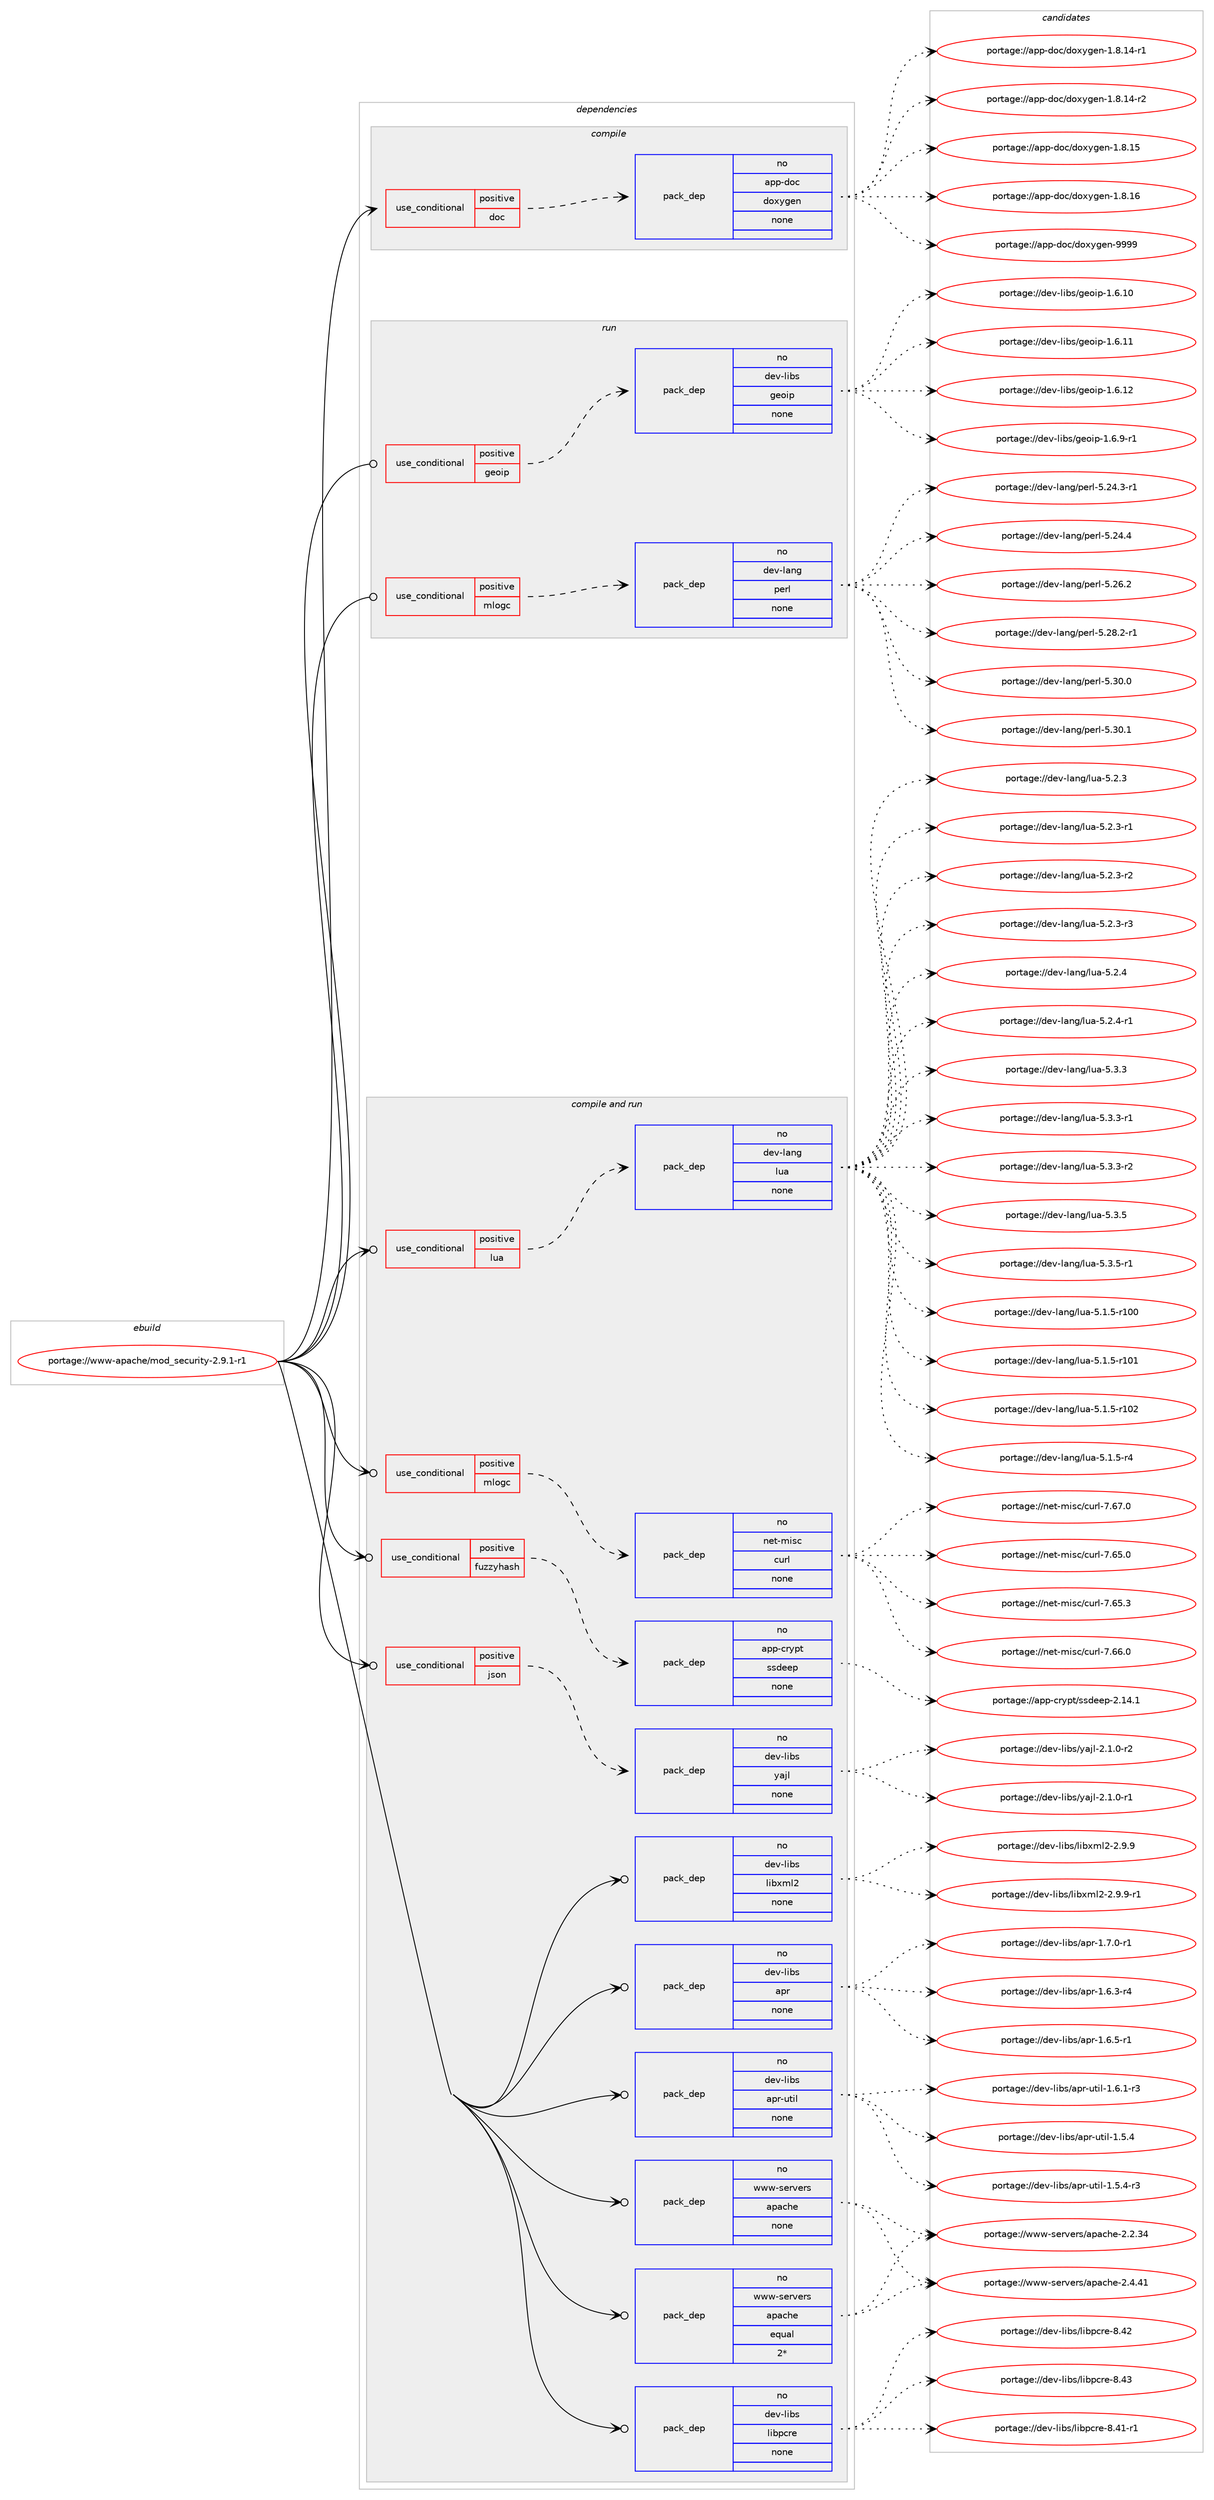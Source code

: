 digraph prolog {

# *************
# Graph options
# *************

newrank=true;
concentrate=true;
compound=true;
graph [rankdir=LR,fontname=Helvetica,fontsize=10,ranksep=1.5];#, ranksep=2.5, nodesep=0.2];
edge  [arrowhead=vee];
node  [fontname=Helvetica,fontsize=10];

# **********
# The ebuild
# **********

subgraph cluster_leftcol {
color=gray;
rank=same;
label=<<i>ebuild</i>>;
id [label="portage://www-apache/mod_security-2.9.1-r1", color=red, width=4, href="../www-apache/mod_security-2.9.1-r1.svg"];
}

# ****************
# The dependencies
# ****************

subgraph cluster_midcol {
color=gray;
label=<<i>dependencies</i>>;
subgraph cluster_compile {
fillcolor="#eeeeee";
style=filled;
label=<<i>compile</i>>;
subgraph cond105154 {
dependency436481 [label=<<TABLE BORDER="0" CELLBORDER="1" CELLSPACING="0" CELLPADDING="4"><TR><TD ROWSPAN="3" CELLPADDING="10">use_conditional</TD></TR><TR><TD>positive</TD></TR><TR><TD>doc</TD></TR></TABLE>>, shape=none, color=red];
subgraph pack323605 {
dependency436482 [label=<<TABLE BORDER="0" CELLBORDER="1" CELLSPACING="0" CELLPADDING="4" WIDTH="220"><TR><TD ROWSPAN="6" CELLPADDING="30">pack_dep</TD></TR><TR><TD WIDTH="110">no</TD></TR><TR><TD>app-doc</TD></TR><TR><TD>doxygen</TD></TR><TR><TD>none</TD></TR><TR><TD></TD></TR></TABLE>>, shape=none, color=blue];
}
dependency436481:e -> dependency436482:w [weight=20,style="dashed",arrowhead="vee"];
}
id:e -> dependency436481:w [weight=20,style="solid",arrowhead="vee"];
}
subgraph cluster_compileandrun {
fillcolor="#eeeeee";
style=filled;
label=<<i>compile and run</i>>;
subgraph cond105155 {
dependency436483 [label=<<TABLE BORDER="0" CELLBORDER="1" CELLSPACING="0" CELLPADDING="4"><TR><TD ROWSPAN="3" CELLPADDING="10">use_conditional</TD></TR><TR><TD>positive</TD></TR><TR><TD>fuzzyhash</TD></TR></TABLE>>, shape=none, color=red];
subgraph pack323606 {
dependency436484 [label=<<TABLE BORDER="0" CELLBORDER="1" CELLSPACING="0" CELLPADDING="4" WIDTH="220"><TR><TD ROWSPAN="6" CELLPADDING="30">pack_dep</TD></TR><TR><TD WIDTH="110">no</TD></TR><TR><TD>app-crypt</TD></TR><TR><TD>ssdeep</TD></TR><TR><TD>none</TD></TR><TR><TD></TD></TR></TABLE>>, shape=none, color=blue];
}
dependency436483:e -> dependency436484:w [weight=20,style="dashed",arrowhead="vee"];
}
id:e -> dependency436483:w [weight=20,style="solid",arrowhead="odotvee"];
subgraph cond105156 {
dependency436485 [label=<<TABLE BORDER="0" CELLBORDER="1" CELLSPACING="0" CELLPADDING="4"><TR><TD ROWSPAN="3" CELLPADDING="10">use_conditional</TD></TR><TR><TD>positive</TD></TR><TR><TD>json</TD></TR></TABLE>>, shape=none, color=red];
subgraph pack323607 {
dependency436486 [label=<<TABLE BORDER="0" CELLBORDER="1" CELLSPACING="0" CELLPADDING="4" WIDTH="220"><TR><TD ROWSPAN="6" CELLPADDING="30">pack_dep</TD></TR><TR><TD WIDTH="110">no</TD></TR><TR><TD>dev-libs</TD></TR><TR><TD>yajl</TD></TR><TR><TD>none</TD></TR><TR><TD></TD></TR></TABLE>>, shape=none, color=blue];
}
dependency436485:e -> dependency436486:w [weight=20,style="dashed",arrowhead="vee"];
}
id:e -> dependency436485:w [weight=20,style="solid",arrowhead="odotvee"];
subgraph cond105157 {
dependency436487 [label=<<TABLE BORDER="0" CELLBORDER="1" CELLSPACING="0" CELLPADDING="4"><TR><TD ROWSPAN="3" CELLPADDING="10">use_conditional</TD></TR><TR><TD>positive</TD></TR><TR><TD>lua</TD></TR></TABLE>>, shape=none, color=red];
subgraph pack323608 {
dependency436488 [label=<<TABLE BORDER="0" CELLBORDER="1" CELLSPACING="0" CELLPADDING="4" WIDTH="220"><TR><TD ROWSPAN="6" CELLPADDING="30">pack_dep</TD></TR><TR><TD WIDTH="110">no</TD></TR><TR><TD>dev-lang</TD></TR><TR><TD>lua</TD></TR><TR><TD>none</TD></TR><TR><TD></TD></TR></TABLE>>, shape=none, color=blue];
}
dependency436487:e -> dependency436488:w [weight=20,style="dashed",arrowhead="vee"];
}
id:e -> dependency436487:w [weight=20,style="solid",arrowhead="odotvee"];
subgraph cond105158 {
dependency436489 [label=<<TABLE BORDER="0" CELLBORDER="1" CELLSPACING="0" CELLPADDING="4"><TR><TD ROWSPAN="3" CELLPADDING="10">use_conditional</TD></TR><TR><TD>positive</TD></TR><TR><TD>mlogc</TD></TR></TABLE>>, shape=none, color=red];
subgraph pack323609 {
dependency436490 [label=<<TABLE BORDER="0" CELLBORDER="1" CELLSPACING="0" CELLPADDING="4" WIDTH="220"><TR><TD ROWSPAN="6" CELLPADDING="30">pack_dep</TD></TR><TR><TD WIDTH="110">no</TD></TR><TR><TD>net-misc</TD></TR><TR><TD>curl</TD></TR><TR><TD>none</TD></TR><TR><TD></TD></TR></TABLE>>, shape=none, color=blue];
}
dependency436489:e -> dependency436490:w [weight=20,style="dashed",arrowhead="vee"];
}
id:e -> dependency436489:w [weight=20,style="solid",arrowhead="odotvee"];
subgraph pack323610 {
dependency436491 [label=<<TABLE BORDER="0" CELLBORDER="1" CELLSPACING="0" CELLPADDING="4" WIDTH="220"><TR><TD ROWSPAN="6" CELLPADDING="30">pack_dep</TD></TR><TR><TD WIDTH="110">no</TD></TR><TR><TD>dev-libs</TD></TR><TR><TD>apr</TD></TR><TR><TD>none</TD></TR><TR><TD></TD></TR></TABLE>>, shape=none, color=blue];
}
id:e -> dependency436491:w [weight=20,style="solid",arrowhead="odotvee"];
subgraph pack323611 {
dependency436492 [label=<<TABLE BORDER="0" CELLBORDER="1" CELLSPACING="0" CELLPADDING="4" WIDTH="220"><TR><TD ROWSPAN="6" CELLPADDING="30">pack_dep</TD></TR><TR><TD WIDTH="110">no</TD></TR><TR><TD>dev-libs</TD></TR><TR><TD>apr-util</TD></TR><TR><TD>none</TD></TR><TR><TD></TD></TR></TABLE>>, shape=none, color=blue];
}
id:e -> dependency436492:w [weight=20,style="solid",arrowhead="odotvee"];
subgraph pack323612 {
dependency436493 [label=<<TABLE BORDER="0" CELLBORDER="1" CELLSPACING="0" CELLPADDING="4" WIDTH="220"><TR><TD ROWSPAN="6" CELLPADDING="30">pack_dep</TD></TR><TR><TD WIDTH="110">no</TD></TR><TR><TD>dev-libs</TD></TR><TR><TD>libpcre</TD></TR><TR><TD>none</TD></TR><TR><TD></TD></TR></TABLE>>, shape=none, color=blue];
}
id:e -> dependency436493:w [weight=20,style="solid",arrowhead="odotvee"];
subgraph pack323613 {
dependency436494 [label=<<TABLE BORDER="0" CELLBORDER="1" CELLSPACING="0" CELLPADDING="4" WIDTH="220"><TR><TD ROWSPAN="6" CELLPADDING="30">pack_dep</TD></TR><TR><TD WIDTH="110">no</TD></TR><TR><TD>dev-libs</TD></TR><TR><TD>libxml2</TD></TR><TR><TD>none</TD></TR><TR><TD></TD></TR></TABLE>>, shape=none, color=blue];
}
id:e -> dependency436494:w [weight=20,style="solid",arrowhead="odotvee"];
subgraph pack323614 {
dependency436495 [label=<<TABLE BORDER="0" CELLBORDER="1" CELLSPACING="0" CELLPADDING="4" WIDTH="220"><TR><TD ROWSPAN="6" CELLPADDING="30">pack_dep</TD></TR><TR><TD WIDTH="110">no</TD></TR><TR><TD>www-servers</TD></TR><TR><TD>apache</TD></TR><TR><TD>equal</TD></TR><TR><TD>2*</TD></TR></TABLE>>, shape=none, color=blue];
}
id:e -> dependency436495:w [weight=20,style="solid",arrowhead="odotvee"];
subgraph pack323615 {
dependency436496 [label=<<TABLE BORDER="0" CELLBORDER="1" CELLSPACING="0" CELLPADDING="4" WIDTH="220"><TR><TD ROWSPAN="6" CELLPADDING="30">pack_dep</TD></TR><TR><TD WIDTH="110">no</TD></TR><TR><TD>www-servers</TD></TR><TR><TD>apache</TD></TR><TR><TD>none</TD></TR><TR><TD></TD></TR></TABLE>>, shape=none, color=blue];
}
id:e -> dependency436496:w [weight=20,style="solid",arrowhead="odotvee"];
}
subgraph cluster_run {
fillcolor="#eeeeee";
style=filled;
label=<<i>run</i>>;
subgraph cond105159 {
dependency436497 [label=<<TABLE BORDER="0" CELLBORDER="1" CELLSPACING="0" CELLPADDING="4"><TR><TD ROWSPAN="3" CELLPADDING="10">use_conditional</TD></TR><TR><TD>positive</TD></TR><TR><TD>geoip</TD></TR></TABLE>>, shape=none, color=red];
subgraph pack323616 {
dependency436498 [label=<<TABLE BORDER="0" CELLBORDER="1" CELLSPACING="0" CELLPADDING="4" WIDTH="220"><TR><TD ROWSPAN="6" CELLPADDING="30">pack_dep</TD></TR><TR><TD WIDTH="110">no</TD></TR><TR><TD>dev-libs</TD></TR><TR><TD>geoip</TD></TR><TR><TD>none</TD></TR><TR><TD></TD></TR></TABLE>>, shape=none, color=blue];
}
dependency436497:e -> dependency436498:w [weight=20,style="dashed",arrowhead="vee"];
}
id:e -> dependency436497:w [weight=20,style="solid",arrowhead="odot"];
subgraph cond105160 {
dependency436499 [label=<<TABLE BORDER="0" CELLBORDER="1" CELLSPACING="0" CELLPADDING="4"><TR><TD ROWSPAN="3" CELLPADDING="10">use_conditional</TD></TR><TR><TD>positive</TD></TR><TR><TD>mlogc</TD></TR></TABLE>>, shape=none, color=red];
subgraph pack323617 {
dependency436500 [label=<<TABLE BORDER="0" CELLBORDER="1" CELLSPACING="0" CELLPADDING="4" WIDTH="220"><TR><TD ROWSPAN="6" CELLPADDING="30">pack_dep</TD></TR><TR><TD WIDTH="110">no</TD></TR><TR><TD>dev-lang</TD></TR><TR><TD>perl</TD></TR><TR><TD>none</TD></TR><TR><TD></TD></TR></TABLE>>, shape=none, color=blue];
}
dependency436499:e -> dependency436500:w [weight=20,style="dashed",arrowhead="vee"];
}
id:e -> dependency436499:w [weight=20,style="solid",arrowhead="odot"];
}
}

# **************
# The candidates
# **************

subgraph cluster_choices {
rank=same;
color=gray;
label=<<i>candidates</i>>;

subgraph choice323605 {
color=black;
nodesep=1;
choiceportage97112112451001119947100111120121103101110454946564649524511449 [label="portage://app-doc/doxygen-1.8.14-r1", color=red, width=4,href="../app-doc/doxygen-1.8.14-r1.svg"];
choiceportage97112112451001119947100111120121103101110454946564649524511450 [label="portage://app-doc/doxygen-1.8.14-r2", color=red, width=4,href="../app-doc/doxygen-1.8.14-r2.svg"];
choiceportage9711211245100111994710011112012110310111045494656464953 [label="portage://app-doc/doxygen-1.8.15", color=red, width=4,href="../app-doc/doxygen-1.8.15.svg"];
choiceportage9711211245100111994710011112012110310111045494656464954 [label="portage://app-doc/doxygen-1.8.16", color=red, width=4,href="../app-doc/doxygen-1.8.16.svg"];
choiceportage971121124510011199471001111201211031011104557575757 [label="portage://app-doc/doxygen-9999", color=red, width=4,href="../app-doc/doxygen-9999.svg"];
dependency436482:e -> choiceportage97112112451001119947100111120121103101110454946564649524511449:w [style=dotted,weight="100"];
dependency436482:e -> choiceportage97112112451001119947100111120121103101110454946564649524511450:w [style=dotted,weight="100"];
dependency436482:e -> choiceportage9711211245100111994710011112012110310111045494656464953:w [style=dotted,weight="100"];
dependency436482:e -> choiceportage9711211245100111994710011112012110310111045494656464954:w [style=dotted,weight="100"];
dependency436482:e -> choiceportage971121124510011199471001111201211031011104557575757:w [style=dotted,weight="100"];
}
subgraph choice323606 {
color=black;
nodesep=1;
choiceportage9711211245991141211121164711511510010110111245504649524649 [label="portage://app-crypt/ssdeep-2.14.1", color=red, width=4,href="../app-crypt/ssdeep-2.14.1.svg"];
dependency436484:e -> choiceportage9711211245991141211121164711511510010110111245504649524649:w [style=dotted,weight="100"];
}
subgraph choice323607 {
color=black;
nodesep=1;
choiceportage100101118451081059811547121971061084550464946484511449 [label="portage://dev-libs/yajl-2.1.0-r1", color=red, width=4,href="../dev-libs/yajl-2.1.0-r1.svg"];
choiceportage100101118451081059811547121971061084550464946484511450 [label="portage://dev-libs/yajl-2.1.0-r2", color=red, width=4,href="../dev-libs/yajl-2.1.0-r2.svg"];
dependency436486:e -> choiceportage100101118451081059811547121971061084550464946484511449:w [style=dotted,weight="100"];
dependency436486:e -> choiceportage100101118451081059811547121971061084550464946484511450:w [style=dotted,weight="100"];
}
subgraph choice323608 {
color=black;
nodesep=1;
choiceportage1001011184510897110103471081179745534649465345114494848 [label="portage://dev-lang/lua-5.1.5-r100", color=red, width=4,href="../dev-lang/lua-5.1.5-r100.svg"];
choiceportage1001011184510897110103471081179745534649465345114494849 [label="portage://dev-lang/lua-5.1.5-r101", color=red, width=4,href="../dev-lang/lua-5.1.5-r101.svg"];
choiceportage1001011184510897110103471081179745534649465345114494850 [label="portage://dev-lang/lua-5.1.5-r102", color=red, width=4,href="../dev-lang/lua-5.1.5-r102.svg"];
choiceportage100101118451089711010347108117974553464946534511452 [label="portage://dev-lang/lua-5.1.5-r4", color=red, width=4,href="../dev-lang/lua-5.1.5-r4.svg"];
choiceportage10010111845108971101034710811797455346504651 [label="portage://dev-lang/lua-5.2.3", color=red, width=4,href="../dev-lang/lua-5.2.3.svg"];
choiceportage100101118451089711010347108117974553465046514511449 [label="portage://dev-lang/lua-5.2.3-r1", color=red, width=4,href="../dev-lang/lua-5.2.3-r1.svg"];
choiceportage100101118451089711010347108117974553465046514511450 [label="portage://dev-lang/lua-5.2.3-r2", color=red, width=4,href="../dev-lang/lua-5.2.3-r2.svg"];
choiceportage100101118451089711010347108117974553465046514511451 [label="portage://dev-lang/lua-5.2.3-r3", color=red, width=4,href="../dev-lang/lua-5.2.3-r3.svg"];
choiceportage10010111845108971101034710811797455346504652 [label="portage://dev-lang/lua-5.2.4", color=red, width=4,href="../dev-lang/lua-5.2.4.svg"];
choiceportage100101118451089711010347108117974553465046524511449 [label="portage://dev-lang/lua-5.2.4-r1", color=red, width=4,href="../dev-lang/lua-5.2.4-r1.svg"];
choiceportage10010111845108971101034710811797455346514651 [label="portage://dev-lang/lua-5.3.3", color=red, width=4,href="../dev-lang/lua-5.3.3.svg"];
choiceportage100101118451089711010347108117974553465146514511449 [label="portage://dev-lang/lua-5.3.3-r1", color=red, width=4,href="../dev-lang/lua-5.3.3-r1.svg"];
choiceportage100101118451089711010347108117974553465146514511450 [label="portage://dev-lang/lua-5.3.3-r2", color=red, width=4,href="../dev-lang/lua-5.3.3-r2.svg"];
choiceportage10010111845108971101034710811797455346514653 [label="portage://dev-lang/lua-5.3.5", color=red, width=4,href="../dev-lang/lua-5.3.5.svg"];
choiceportage100101118451089711010347108117974553465146534511449 [label="portage://dev-lang/lua-5.3.5-r1", color=red, width=4,href="../dev-lang/lua-5.3.5-r1.svg"];
dependency436488:e -> choiceportage1001011184510897110103471081179745534649465345114494848:w [style=dotted,weight="100"];
dependency436488:e -> choiceportage1001011184510897110103471081179745534649465345114494849:w [style=dotted,weight="100"];
dependency436488:e -> choiceportage1001011184510897110103471081179745534649465345114494850:w [style=dotted,weight="100"];
dependency436488:e -> choiceportage100101118451089711010347108117974553464946534511452:w [style=dotted,weight="100"];
dependency436488:e -> choiceportage10010111845108971101034710811797455346504651:w [style=dotted,weight="100"];
dependency436488:e -> choiceportage100101118451089711010347108117974553465046514511449:w [style=dotted,weight="100"];
dependency436488:e -> choiceportage100101118451089711010347108117974553465046514511450:w [style=dotted,weight="100"];
dependency436488:e -> choiceportage100101118451089711010347108117974553465046514511451:w [style=dotted,weight="100"];
dependency436488:e -> choiceportage10010111845108971101034710811797455346504652:w [style=dotted,weight="100"];
dependency436488:e -> choiceportage100101118451089711010347108117974553465046524511449:w [style=dotted,weight="100"];
dependency436488:e -> choiceportage10010111845108971101034710811797455346514651:w [style=dotted,weight="100"];
dependency436488:e -> choiceportage100101118451089711010347108117974553465146514511449:w [style=dotted,weight="100"];
dependency436488:e -> choiceportage100101118451089711010347108117974553465146514511450:w [style=dotted,weight="100"];
dependency436488:e -> choiceportage10010111845108971101034710811797455346514653:w [style=dotted,weight="100"];
dependency436488:e -> choiceportage100101118451089711010347108117974553465146534511449:w [style=dotted,weight="100"];
}
subgraph choice323609 {
color=black;
nodesep=1;
choiceportage1101011164510910511599479911711410845554654534648 [label="portage://net-misc/curl-7.65.0", color=red, width=4,href="../net-misc/curl-7.65.0.svg"];
choiceportage1101011164510910511599479911711410845554654534651 [label="portage://net-misc/curl-7.65.3", color=red, width=4,href="../net-misc/curl-7.65.3.svg"];
choiceportage1101011164510910511599479911711410845554654544648 [label="portage://net-misc/curl-7.66.0", color=red, width=4,href="../net-misc/curl-7.66.0.svg"];
choiceportage1101011164510910511599479911711410845554654554648 [label="portage://net-misc/curl-7.67.0", color=red, width=4,href="../net-misc/curl-7.67.0.svg"];
dependency436490:e -> choiceportage1101011164510910511599479911711410845554654534648:w [style=dotted,weight="100"];
dependency436490:e -> choiceportage1101011164510910511599479911711410845554654534651:w [style=dotted,weight="100"];
dependency436490:e -> choiceportage1101011164510910511599479911711410845554654544648:w [style=dotted,weight="100"];
dependency436490:e -> choiceportage1101011164510910511599479911711410845554654554648:w [style=dotted,weight="100"];
}
subgraph choice323610 {
color=black;
nodesep=1;
choiceportage100101118451081059811547971121144549465446514511452 [label="portage://dev-libs/apr-1.6.3-r4", color=red, width=4,href="../dev-libs/apr-1.6.3-r4.svg"];
choiceportage100101118451081059811547971121144549465446534511449 [label="portage://dev-libs/apr-1.6.5-r1", color=red, width=4,href="../dev-libs/apr-1.6.5-r1.svg"];
choiceportage100101118451081059811547971121144549465546484511449 [label="portage://dev-libs/apr-1.7.0-r1", color=red, width=4,href="../dev-libs/apr-1.7.0-r1.svg"];
dependency436491:e -> choiceportage100101118451081059811547971121144549465446514511452:w [style=dotted,weight="100"];
dependency436491:e -> choiceportage100101118451081059811547971121144549465446534511449:w [style=dotted,weight="100"];
dependency436491:e -> choiceportage100101118451081059811547971121144549465546484511449:w [style=dotted,weight="100"];
}
subgraph choice323611 {
color=black;
nodesep=1;
choiceportage1001011184510810598115479711211445117116105108454946534652 [label="portage://dev-libs/apr-util-1.5.4", color=red, width=4,href="../dev-libs/apr-util-1.5.4.svg"];
choiceportage10010111845108105981154797112114451171161051084549465346524511451 [label="portage://dev-libs/apr-util-1.5.4-r3", color=red, width=4,href="../dev-libs/apr-util-1.5.4-r3.svg"];
choiceportage10010111845108105981154797112114451171161051084549465446494511451 [label="portage://dev-libs/apr-util-1.6.1-r3", color=red, width=4,href="../dev-libs/apr-util-1.6.1-r3.svg"];
dependency436492:e -> choiceportage1001011184510810598115479711211445117116105108454946534652:w [style=dotted,weight="100"];
dependency436492:e -> choiceportage10010111845108105981154797112114451171161051084549465346524511451:w [style=dotted,weight="100"];
dependency436492:e -> choiceportage10010111845108105981154797112114451171161051084549465446494511451:w [style=dotted,weight="100"];
}
subgraph choice323612 {
color=black;
nodesep=1;
choiceportage100101118451081059811547108105981129911410145564652494511449 [label="portage://dev-libs/libpcre-8.41-r1", color=red, width=4,href="../dev-libs/libpcre-8.41-r1.svg"];
choiceportage10010111845108105981154710810598112991141014556465250 [label="portage://dev-libs/libpcre-8.42", color=red, width=4,href="../dev-libs/libpcre-8.42.svg"];
choiceportage10010111845108105981154710810598112991141014556465251 [label="portage://dev-libs/libpcre-8.43", color=red, width=4,href="../dev-libs/libpcre-8.43.svg"];
dependency436493:e -> choiceportage100101118451081059811547108105981129911410145564652494511449:w [style=dotted,weight="100"];
dependency436493:e -> choiceportage10010111845108105981154710810598112991141014556465250:w [style=dotted,weight="100"];
dependency436493:e -> choiceportage10010111845108105981154710810598112991141014556465251:w [style=dotted,weight="100"];
}
subgraph choice323613 {
color=black;
nodesep=1;
choiceportage1001011184510810598115471081059812010910850455046574657 [label="portage://dev-libs/libxml2-2.9.9", color=red, width=4,href="../dev-libs/libxml2-2.9.9.svg"];
choiceportage10010111845108105981154710810598120109108504550465746574511449 [label="portage://dev-libs/libxml2-2.9.9-r1", color=red, width=4,href="../dev-libs/libxml2-2.9.9-r1.svg"];
dependency436494:e -> choiceportage1001011184510810598115471081059812010910850455046574657:w [style=dotted,weight="100"];
dependency436494:e -> choiceportage10010111845108105981154710810598120109108504550465746574511449:w [style=dotted,weight="100"];
}
subgraph choice323614 {
color=black;
nodesep=1;
choiceportage119119119451151011141181011141154797112979910410145504650465152 [label="portage://www-servers/apache-2.2.34", color=red, width=4,href="../www-servers/apache-2.2.34.svg"];
choiceportage119119119451151011141181011141154797112979910410145504652465249 [label="portage://www-servers/apache-2.4.41", color=red, width=4,href="../www-servers/apache-2.4.41.svg"];
dependency436495:e -> choiceportage119119119451151011141181011141154797112979910410145504650465152:w [style=dotted,weight="100"];
dependency436495:e -> choiceportage119119119451151011141181011141154797112979910410145504652465249:w [style=dotted,weight="100"];
}
subgraph choice323615 {
color=black;
nodesep=1;
choiceportage119119119451151011141181011141154797112979910410145504650465152 [label="portage://www-servers/apache-2.2.34", color=red, width=4,href="../www-servers/apache-2.2.34.svg"];
choiceportage119119119451151011141181011141154797112979910410145504652465249 [label="portage://www-servers/apache-2.4.41", color=red, width=4,href="../www-servers/apache-2.4.41.svg"];
dependency436496:e -> choiceportage119119119451151011141181011141154797112979910410145504650465152:w [style=dotted,weight="100"];
dependency436496:e -> choiceportage119119119451151011141181011141154797112979910410145504652465249:w [style=dotted,weight="100"];
}
subgraph choice323616 {
color=black;
nodesep=1;
choiceportage10010111845108105981154710310111110511245494654464948 [label="portage://dev-libs/geoip-1.6.10", color=red, width=4,href="../dev-libs/geoip-1.6.10.svg"];
choiceportage10010111845108105981154710310111110511245494654464949 [label="portage://dev-libs/geoip-1.6.11", color=red, width=4,href="../dev-libs/geoip-1.6.11.svg"];
choiceportage10010111845108105981154710310111110511245494654464950 [label="portage://dev-libs/geoip-1.6.12", color=red, width=4,href="../dev-libs/geoip-1.6.12.svg"];
choiceportage1001011184510810598115471031011111051124549465446574511449 [label="portage://dev-libs/geoip-1.6.9-r1", color=red, width=4,href="../dev-libs/geoip-1.6.9-r1.svg"];
dependency436498:e -> choiceportage10010111845108105981154710310111110511245494654464948:w [style=dotted,weight="100"];
dependency436498:e -> choiceportage10010111845108105981154710310111110511245494654464949:w [style=dotted,weight="100"];
dependency436498:e -> choiceportage10010111845108105981154710310111110511245494654464950:w [style=dotted,weight="100"];
dependency436498:e -> choiceportage1001011184510810598115471031011111051124549465446574511449:w [style=dotted,weight="100"];
}
subgraph choice323617 {
color=black;
nodesep=1;
choiceportage100101118451089711010347112101114108455346505246514511449 [label="portage://dev-lang/perl-5.24.3-r1", color=red, width=4,href="../dev-lang/perl-5.24.3-r1.svg"];
choiceportage10010111845108971101034711210111410845534650524652 [label="portage://dev-lang/perl-5.24.4", color=red, width=4,href="../dev-lang/perl-5.24.4.svg"];
choiceportage10010111845108971101034711210111410845534650544650 [label="portage://dev-lang/perl-5.26.2", color=red, width=4,href="../dev-lang/perl-5.26.2.svg"];
choiceportage100101118451089711010347112101114108455346505646504511449 [label="portage://dev-lang/perl-5.28.2-r1", color=red, width=4,href="../dev-lang/perl-5.28.2-r1.svg"];
choiceportage10010111845108971101034711210111410845534651484648 [label="portage://dev-lang/perl-5.30.0", color=red, width=4,href="../dev-lang/perl-5.30.0.svg"];
choiceportage10010111845108971101034711210111410845534651484649 [label="portage://dev-lang/perl-5.30.1", color=red, width=4,href="../dev-lang/perl-5.30.1.svg"];
dependency436500:e -> choiceportage100101118451089711010347112101114108455346505246514511449:w [style=dotted,weight="100"];
dependency436500:e -> choiceportage10010111845108971101034711210111410845534650524652:w [style=dotted,weight="100"];
dependency436500:e -> choiceportage10010111845108971101034711210111410845534650544650:w [style=dotted,weight="100"];
dependency436500:e -> choiceportage100101118451089711010347112101114108455346505646504511449:w [style=dotted,weight="100"];
dependency436500:e -> choiceportage10010111845108971101034711210111410845534651484648:w [style=dotted,weight="100"];
dependency436500:e -> choiceportage10010111845108971101034711210111410845534651484649:w [style=dotted,weight="100"];
}
}

}
